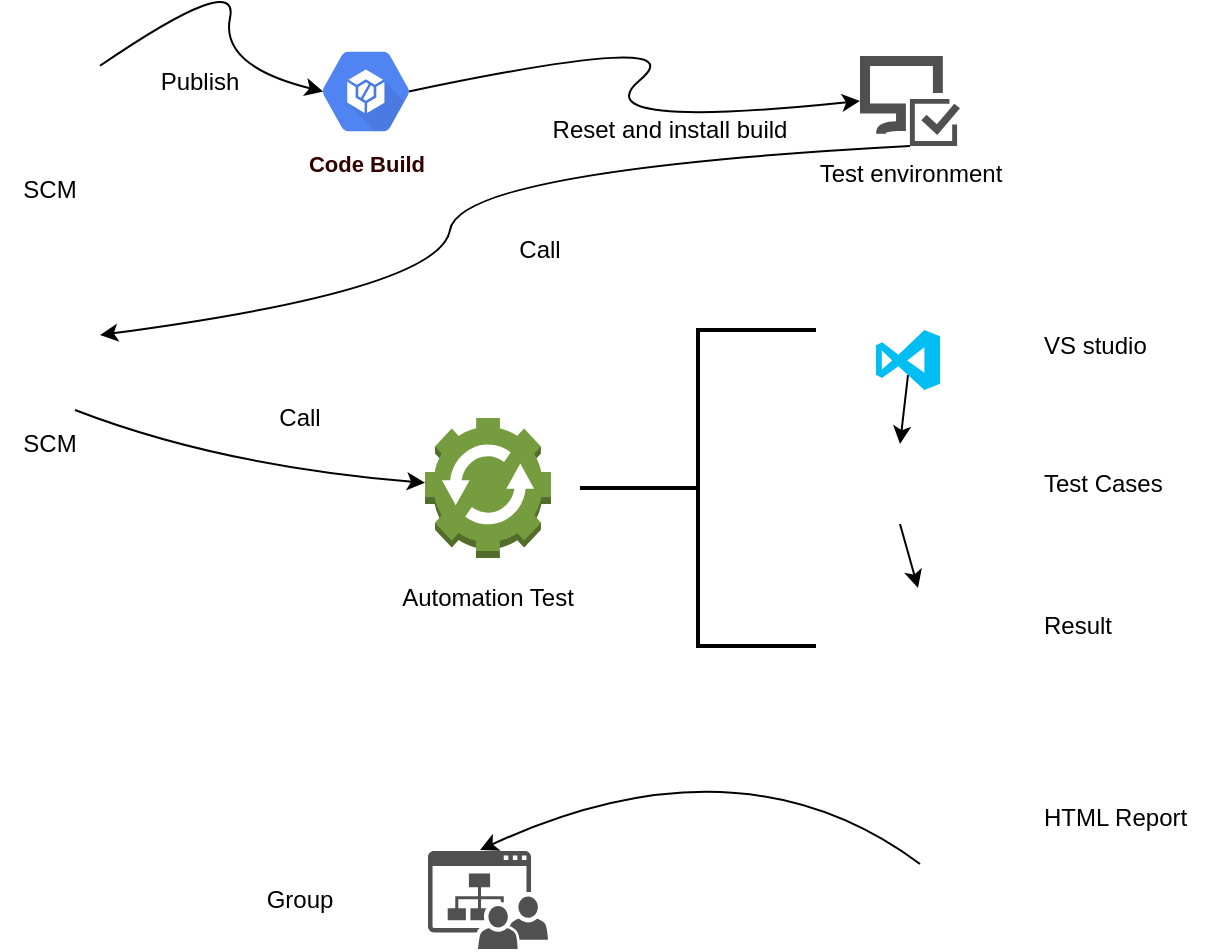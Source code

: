 <mxfile version="10.8.9" type="device"><diagram name="Page-1" id="5f0bae14-7c28-e335-631c-24af17079c00"><mxGraphModel dx="1010" dy="502" grid="1" gridSize="10" guides="1" tooltips="1" connect="1" arrows="1" fold="1" page="1" pageScale="1" pageWidth="1100" pageHeight="850" background="#ffffff" math="0" shadow="0"><root><mxCell id="0"/><mxCell id="1" parent="0"/><mxCell id="Di3RnXq1-b5uq8dzWpWD-1" value="" style="shape=image;html=1;verticalAlign=top;verticalLabelPosition=bottom;labelBackgroundColor=#ffffff;imageAspect=0;aspect=fixed;image=https://cdn4.iconfinder.com/data/icons/logos-brands-5/24/jenkins-128.png" vertex="1" parent="1"><mxGeometry x="220" y="110" width="50" height="50" as="geometry"/></mxCell><mxCell id="Di3RnXq1-b5uq8dzWpWD-2" value="&lt;font color=&quot;#330000&quot;&gt;Code Build&lt;/font&gt;" style="html=1;fillColor=#5184F3;strokeColor=none;verticalAlign=top;labelPosition=center;verticalLabelPosition=bottom;align=center;spacingTop=-6;fontSize=11;fontStyle=1;fontColor=#999999;shape=mxgraph.gcp2.hexIcon;prIcon=container_builder" vertex="1" parent="1"><mxGeometry x="370" y="101.5" width="66" height="58.5" as="geometry"/></mxCell><mxCell id="Di3RnXq1-b5uq8dzWpWD-5" value="" style="curved=1;endArrow=classic;html=1;entryX=0.175;entryY=0.5;entryDx=0;entryDy=0;entryPerimeter=0;" edge="1" parent="1" source="Di3RnXq1-b5uq8dzWpWD-1" target="Di3RnXq1-b5uq8dzWpWD-2"><mxGeometry width="50" height="50" relative="1" as="geometry"><mxPoint x="220" y="240" as="sourcePoint"/><mxPoint x="270" y="190" as="targetPoint"/><Array as="points"><mxPoint x="340" y="70"/><mxPoint x="330" y="118"/></Array></mxGeometry></mxCell><mxCell id="Di3RnXq1-b5uq8dzWpWD-6" value="Test environment&lt;br&gt;" style="pointerEvents=1;shadow=0;dashed=0;html=1;strokeColor=none;labelPosition=center;verticalLabelPosition=bottom;verticalAlign=top;align=center;shape=mxgraph.mscae.intune.computer_inventory;fillColor=#505050;" vertex="1" parent="1"><mxGeometry x="650" y="113" width="50" height="45" as="geometry"/></mxCell><mxCell id="Di3RnXq1-b5uq8dzWpWD-7" value="" style="curved=1;endArrow=classic;html=1;entryX=0;entryY=0.5;entryDx=0;entryDy=0;entryPerimeter=0;exitX=0.825;exitY=0.5;exitDx=0;exitDy=0;exitPerimeter=0;" edge="1" parent="1" source="Di3RnXq1-b5uq8dzWpWD-2" target="Di3RnXq1-b5uq8dzWpWD-6"><mxGeometry width="50" height="50" relative="1" as="geometry"><mxPoint x="220" y="240" as="sourcePoint"/><mxPoint x="270" y="190" as="targetPoint"/><Array as="points"><mxPoint x="570" y="100"/><mxPoint x="510" y="150"/></Array></mxGeometry></mxCell><mxCell id="Di3RnXq1-b5uq8dzWpWD-8" value="Publish&lt;br&gt;" style="text;html=1;strokeColor=none;fillColor=none;align=center;verticalAlign=middle;whiteSpace=wrap;rounded=0;" vertex="1" parent="1"><mxGeometry x="300" y="115.5" width="40" height="20" as="geometry"/></mxCell><mxCell id="Di3RnXq1-b5uq8dzWpWD-9" value="Reset and install build&lt;br&gt;" style="text;html=1;strokeColor=none;fillColor=none;align=center;verticalAlign=middle;whiteSpace=wrap;rounded=0;" vertex="1" parent="1"><mxGeometry x="490" y="140" width="130" height="20" as="geometry"/></mxCell><mxCell id="Di3RnXq1-b5uq8dzWpWD-11" value="" style="shape=image;html=1;verticalAlign=top;verticalLabelPosition=bottom;labelBackgroundColor=#ffffff;imageAspect=0;aspect=fixed;image=https://cdn4.iconfinder.com/data/icons/logos-brands-5/24/jenkins-128.png" vertex="1" parent="1"><mxGeometry x="220" y="240" width="50" height="50" as="geometry"/></mxCell><mxCell id="Di3RnXq1-b5uq8dzWpWD-12" value="SCM&lt;br&gt;" style="text;html=1;strokeColor=none;fillColor=none;align=center;verticalAlign=middle;whiteSpace=wrap;rounded=0;" vertex="1" parent="1"><mxGeometry x="225" y="170" width="40" height="20" as="geometry"/></mxCell><mxCell id="Di3RnXq1-b5uq8dzWpWD-13" value="" style="curved=1;endArrow=classic;html=1;entryX=1;entryY=0.25;entryDx=0;entryDy=0;exitX=0.5;exitY=1;exitDx=0;exitDy=0;exitPerimeter=0;" edge="1" parent="1" source="Di3RnXq1-b5uq8dzWpWD-6" target="Di3RnXq1-b5uq8dzWpWD-11"><mxGeometry width="50" height="50" relative="1" as="geometry"><mxPoint x="140" y="360" as="sourcePoint"/><mxPoint x="190" y="310" as="targetPoint"/><Array as="points"><mxPoint x="450" y="170"/><mxPoint x="440" y="230"/></Array></mxGeometry></mxCell><mxCell id="Di3RnXq1-b5uq8dzWpWD-14" value="Call&lt;br&gt;" style="text;html=1;strokeColor=none;fillColor=none;align=center;verticalAlign=middle;whiteSpace=wrap;rounded=0;" vertex="1" parent="1"><mxGeometry x="470" y="200" width="40" height="20" as="geometry"/></mxCell><mxCell id="Di3RnXq1-b5uq8dzWpWD-15" value="" style="outlineConnect=0;dashed=0;verticalLabelPosition=bottom;verticalAlign=top;align=center;html=1;shape=mxgraph.aws3.automation;fillColor=#759C3E;gradientColor=none;" vertex="1" parent="1"><mxGeometry x="432.5" y="294" width="63" height="70" as="geometry"/></mxCell><mxCell id="Di3RnXq1-b5uq8dzWpWD-16" value="" style="curved=1;endArrow=classic;html=1;exitX=0.75;exitY=1;exitDx=0;exitDy=0;" edge="1" parent="1" source="Di3RnXq1-b5uq8dzWpWD-11" target="Di3RnXq1-b5uq8dzWpWD-15"><mxGeometry width="50" height="50" relative="1" as="geometry"><mxPoint x="140" y="380" as="sourcePoint"/><mxPoint x="190" y="330" as="targetPoint"/><Array as="points"><mxPoint x="330" y="318"/></Array></mxGeometry></mxCell><mxCell id="Di3RnXq1-b5uq8dzWpWD-17" value="Call&lt;br&gt;" style="text;html=1;strokeColor=none;fillColor=none;align=center;verticalAlign=middle;whiteSpace=wrap;rounded=0;" vertex="1" parent="1"><mxGeometry x="350" y="284" width="40" height="20" as="geometry"/></mxCell><mxCell id="Di3RnXq1-b5uq8dzWpWD-18" value="Automation Test&lt;br&gt;" style="text;html=1;strokeColor=none;fillColor=none;align=center;verticalAlign=middle;whiteSpace=wrap;rounded=0;" vertex="1" parent="1"><mxGeometry x="403" y="374" width="122" height="20" as="geometry"/></mxCell><mxCell id="Di3RnXq1-b5uq8dzWpWD-20" value="" style="shape=image;html=1;verticalAlign=top;verticalLabelPosition=bottom;labelBackgroundColor=#ffffff;imageAspect=0;aspect=fixed;image=https://cdn2.iconfinder.com/data/icons/school-80/64/test-document-exam-file-education-archive-128.png" vertex="1" parent="1"><mxGeometry x="660" y="307" width="40" height="40" as="geometry"/></mxCell><mxCell id="Di3RnXq1-b5uq8dzWpWD-21" value="" style="shape=image;html=1;verticalAlign=top;verticalLabelPosition=bottom;labelBackgroundColor=#ffffff;imageAspect=0;aspect=fixed;image=https://cdn0.iconfinder.com/data/icons/web-development-79/32/development_computer_website_check_result-128.png" vertex="1" parent="1"><mxGeometry x="660" y="379" width="38" height="38" as="geometry"/></mxCell><mxCell id="Di3RnXq1-b5uq8dzWpWD-23" value="" style="endArrow=classic;html=1;entryX=0.5;entryY=0;entryDx=0;entryDy=0;exitX=0.25;exitY=1;exitDx=0;exitDy=0;" edge="1" parent="1" source="Di3RnXq1-b5uq8dzWpWD-20" target="Di3RnXq1-b5uq8dzWpWD-21"><mxGeometry width="50" height="50" relative="1" as="geometry"><mxPoint x="140" y="450" as="sourcePoint"/><mxPoint x="190" y="400" as="targetPoint"/></mxGeometry></mxCell><mxCell id="Di3RnXq1-b5uq8dzWpWD-24" value="" style="endArrow=classic;html=1;exitX=0.5;exitY=0.75;exitDx=0;exitDy=0;entryX=0.25;entryY=0;entryDx=0;entryDy=0;exitPerimeter=0;" edge="1" parent="1" source="Di3RnXq1-b5uq8dzWpWD-44" target="Di3RnXq1-b5uq8dzWpWD-20"><mxGeometry width="50" height="50" relative="1" as="geometry"><mxPoint x="673" y="295" as="sourcePoint"/><mxPoint x="180" y="480" as="targetPoint"/></mxGeometry></mxCell><mxCell id="Di3RnXq1-b5uq8dzWpWD-28" value="VS studio&lt;br&gt;&lt;br&gt;" style="text;html=1;strokeColor=none;fillColor=none;align=left;verticalAlign=middle;whiteSpace=wrap;rounded=0;" vertex="1" parent="1"><mxGeometry x="740" y="255" width="90" height="20" as="geometry"/></mxCell><mxCell id="Di3RnXq1-b5uq8dzWpWD-31" value="Test Cases&lt;br&gt;" style="text;html=1;strokeColor=none;fillColor=none;align=left;verticalAlign=middle;whiteSpace=wrap;rounded=0;" vertex="1" parent="1"><mxGeometry x="740" y="317" width="90" height="20" as="geometry"/></mxCell><mxCell id="Di3RnXq1-b5uq8dzWpWD-32" value="Result" style="text;html=1;strokeColor=none;fillColor=none;align=left;verticalAlign=middle;whiteSpace=wrap;rounded=0;" vertex="1" parent="1"><mxGeometry x="740" y="388" width="90" height="20" as="geometry"/></mxCell><mxCell id="Di3RnXq1-b5uq8dzWpWD-34" value="" style="strokeWidth=2;html=1;shape=mxgraph.flowchart.annotation_2;align=left;pointerEvents=1" vertex="1" parent="1"><mxGeometry x="510" y="250" width="118" height="158" as="geometry"/></mxCell><mxCell id="Di3RnXq1-b5uq8dzWpWD-36" value="" style="shape=image;html=1;verticalAlign=top;verticalLabelPosition=bottom;labelBackgroundColor=#ffffff;imageAspect=0;aspect=fixed;image=https://cdn3.iconfinder.com/data/icons/tango-icon-library/48/text-html-128.png;shadow=0;glass=0;comic=0;align=left;" vertex="1" parent="1"><mxGeometry x="656.5" y="470" width="47" height="47" as="geometry"/></mxCell><mxCell id="Di3RnXq1-b5uq8dzWpWD-37" value="" style="shape=image;html=1;verticalAlign=top;verticalLabelPosition=bottom;labelBackgroundColor=#ffffff;imageAspect=0;aspect=fixed;image=https://cdn0.iconfinder.com/data/icons/spreadsheet-charts-comments-edits-attachments/49/slice431-128.png;shadow=0;glass=0;comic=0;align=left;rotation=180;" vertex="1" parent="1"><mxGeometry x="661" y="425" width="38" height="38" as="geometry"/></mxCell><mxCell id="Di3RnXq1-b5uq8dzWpWD-38" value="" style="pointerEvents=1;shadow=0;dashed=0;html=1;strokeColor=none;fillColor=#505050;labelPosition=center;verticalLabelPosition=bottom;verticalAlign=top;outlineConnect=0;align=center;shape=mxgraph.office.sites.site_team;glass=0;comic=0;" vertex="1" parent="1"><mxGeometry x="434" y="510.5" width="60" height="49" as="geometry"/></mxCell><mxCell id="Di3RnXq1-b5uq8dzWpWD-39" value="HTML Report" style="text;html=1;strokeColor=none;fillColor=none;align=left;verticalAlign=middle;whiteSpace=wrap;rounded=0;" vertex="1" parent="1"><mxGeometry x="740" y="483.5" width="90" height="20" as="geometry"/></mxCell><mxCell id="Di3RnXq1-b5uq8dzWpWD-41" value="" style="curved=1;endArrow=classic;html=1;exitX=0.5;exitY=1;exitDx=0;exitDy=0;" edge="1" parent="1" source="Di3RnXq1-b5uq8dzWpWD-36" target="Di3RnXq1-b5uq8dzWpWD-38"><mxGeometry width="50" height="50" relative="1" as="geometry"><mxPoint x="140" y="650" as="sourcePoint"/><mxPoint x="480" y="517" as="targetPoint"/><Array as="points"><mxPoint x="590" y="450"/><mxPoint x="460" y="510"/></Array></mxGeometry></mxCell><mxCell id="Di3RnXq1-b5uq8dzWpWD-43" value="Group&lt;br&gt;" style="text;html=1;strokeColor=none;fillColor=none;align=center;verticalAlign=middle;whiteSpace=wrap;rounded=0;" vertex="1" parent="1"><mxGeometry x="320" y="525" width="100" height="20" as="geometry"/></mxCell><mxCell id="Di3RnXq1-b5uq8dzWpWD-44" value="" style="verticalLabelPosition=bottom;html=1;verticalAlign=top;align=center;strokeColor=none;fillColor=#00BEF2;shape=mxgraph.azure.team_foundation_service;shadow=0;glass=0;comic=0;" vertex="1" parent="1"><mxGeometry x="658" y="250" width="32" height="30" as="geometry"/></mxCell><mxCell id="Di3RnXq1-b5uq8dzWpWD-47" value="SCM&lt;br&gt;" style="text;html=1;strokeColor=none;fillColor=none;align=center;verticalAlign=middle;whiteSpace=wrap;rounded=0;" vertex="1" parent="1"><mxGeometry x="225" y="297" width="40" height="20" as="geometry"/></mxCell></root></mxGraphModel></diagram></mxfile>